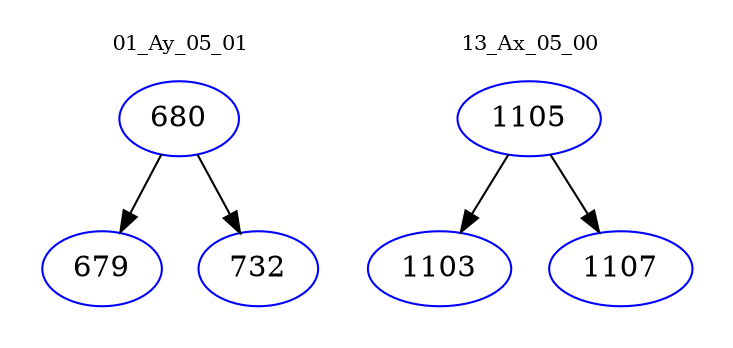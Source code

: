 digraph{
subgraph cluster_0 {
color = white
label = "01_Ay_05_01";
fontsize=10;
T0_680 [label="680", color="blue"]
T0_680 -> T0_679 [color="black"]
T0_679 [label="679", color="blue"]
T0_680 -> T0_732 [color="black"]
T0_732 [label="732", color="blue"]
}
subgraph cluster_1 {
color = white
label = "13_Ax_05_00";
fontsize=10;
T1_1105 [label="1105", color="blue"]
T1_1105 -> T1_1103 [color="black"]
T1_1103 [label="1103", color="blue"]
T1_1105 -> T1_1107 [color="black"]
T1_1107 [label="1107", color="blue"]
}
}

